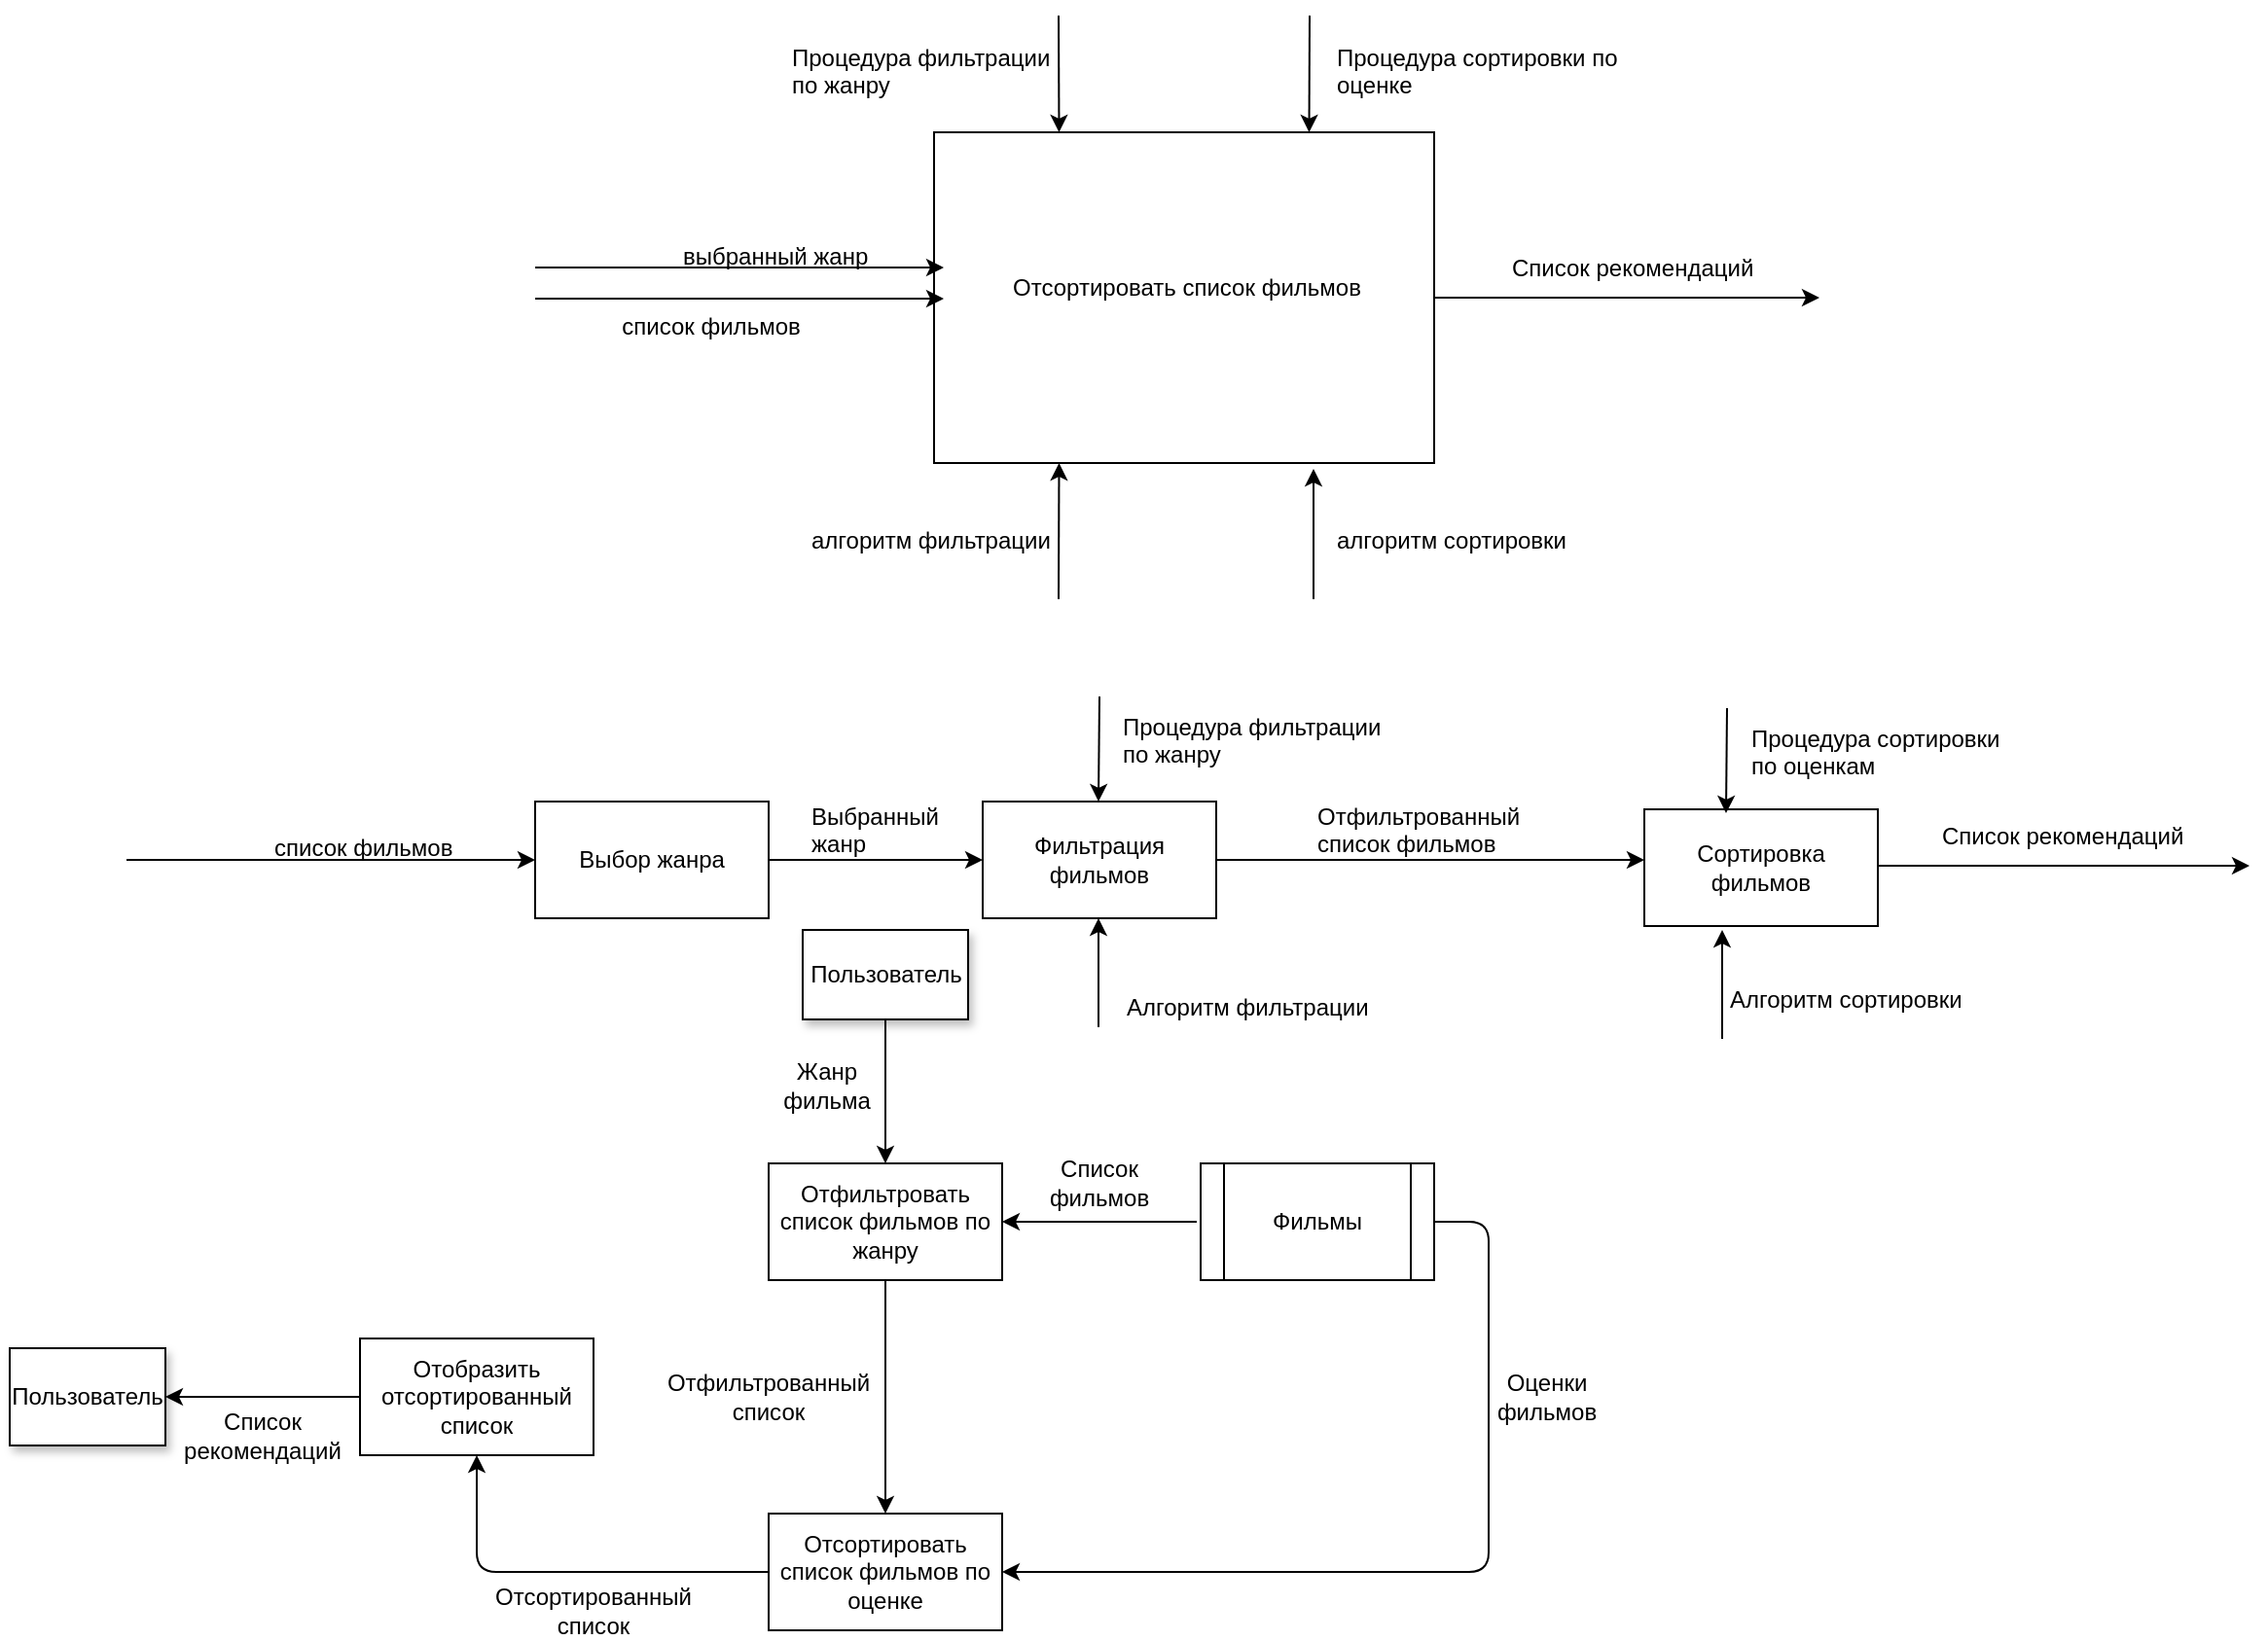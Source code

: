 <mxfile version="12.7.6"><diagram id="q3p_ba-P1tMvilxYeDFv" name="Page-1"><mxGraphModel dx="1865" dy="548" grid="1" gridSize="10" guides="1" tooltips="1" connect="1" arrows="1" fold="1" page="1" pageScale="1" pageWidth="827" pageHeight="1169" math="0" shadow="0"><root><mxCell id="0"/><mxCell id="1" parent="0"/><mxCell id="TPvtH9Ns4AOXwrVLFmYO-1" value="" style="rounded=0;whiteSpace=wrap;html=1;" vertex="1" parent="1"><mxGeometry x="455" y="200" width="257" height="170" as="geometry"/></mxCell><mxCell id="TPvtH9Ns4AOXwrVLFmYO-2" value="Отсортировать список фильмов" style="text;html=1;strokeColor=none;fillColor=none;align=center;verticalAlign=middle;whiteSpace=wrap;rounded=0;" vertex="1" parent="1"><mxGeometry x="480" y="220" width="210" height="120" as="geometry"/></mxCell><mxCell id="TPvtH9Ns4AOXwrVLFmYO-3" value="" style="endArrow=classic;html=1;entryX=0;entryY=0.5;entryDx=0;entryDy=0;" edge="1" parent="1" target="TPvtH9Ns4AOXwrVLFmYO-11"><mxGeometry width="50" height="50" relative="1" as="geometry"><mxPoint x="40" y="574" as="sourcePoint"/><mxPoint x="275" y="578.06" as="targetPoint"/></mxGeometry></mxCell><mxCell id="TPvtH9Ns4AOXwrVLFmYO-4" value="список фильмов" style="text;html=1;resizable=0;points=[];autosize=1;align=left;verticalAlign=top;spacingTop=-4;" vertex="1" parent="1"><mxGeometry x="114" y="558" width="110" height="20" as="geometry"/></mxCell><mxCell id="TPvtH9Ns4AOXwrVLFmYO-5" value="" style="endArrow=classic;html=1;exitX=1;exitY=0.5;exitDx=0;exitDy=0;" edge="1" parent="1" source="TPvtH9Ns4AOXwrVLFmYO-1"><mxGeometry width="50" height="50" relative="1" as="geometry"><mxPoint x="210" y="440" as="sourcePoint"/><mxPoint x="910" y="285" as="targetPoint"/></mxGeometry></mxCell><mxCell id="TPvtH9Ns4AOXwrVLFmYO-6" value="Список рекомендаций" style="text;html=1;resizable=0;points=[];autosize=1;align=left;verticalAlign=top;spacingTop=-4;" vertex="1" parent="1"><mxGeometry x="750" y="260" width="140" height="20" as="geometry"/></mxCell><mxCell id="TPvtH9Ns4AOXwrVLFmYO-7" value="" style="endArrow=classic;html=1;entryX=0.75;entryY=0;entryDx=0;entryDy=0;" edge="1" parent="1" target="TPvtH9Ns4AOXwrVLFmYO-1"><mxGeometry width="50" height="50" relative="1" as="geometry"><mxPoint x="648" y="140" as="sourcePoint"/><mxPoint x="260" y="390" as="targetPoint"/></mxGeometry></mxCell><mxCell id="TPvtH9Ns4AOXwrVLFmYO-8" value="Процедура сортировки по&lt;br&gt;оценке" style="text;html=1;resizable=0;points=[];autosize=1;align=left;verticalAlign=top;spacingTop=-4;" vertex="1" parent="1"><mxGeometry x="660" y="152" width="160" height="30" as="geometry"/></mxCell><mxCell id="TPvtH9Ns4AOXwrVLFmYO-9" value="" style="endArrow=classic;html=1;" edge="1" parent="1"><mxGeometry width="50" height="50" relative="1" as="geometry"><mxPoint x="650" y="440" as="sourcePoint"/><mxPoint x="650" y="373" as="targetPoint"/></mxGeometry></mxCell><mxCell id="TPvtH9Ns4AOXwrVLFmYO-10" value="алгоритм сортировки" style="text;html=1;resizable=0;points=[];autosize=1;align=left;verticalAlign=top;spacingTop=-4;" vertex="1" parent="1"><mxGeometry x="660" y="400" width="130" height="20" as="geometry"/></mxCell><mxCell id="TPvtH9Ns4AOXwrVLFmYO-11" value="Выбор жанра" style="rounded=0;whiteSpace=wrap;html=1;" vertex="1" parent="1"><mxGeometry x="250" y="544" width="120" height="60" as="geometry"/></mxCell><mxCell id="TPvtH9Ns4AOXwrVLFmYO-12" value="Фильтрация фильмов" style="rounded=0;whiteSpace=wrap;html=1;" vertex="1" parent="1"><mxGeometry x="480" y="544" width="120" height="60" as="geometry"/></mxCell><mxCell id="TPvtH9Ns4AOXwrVLFmYO-13" value="" style="endArrow=classic;html=1;entryX=0.5;entryY=1;entryDx=0;entryDy=0;" edge="1" parent="1"><mxGeometry width="50" height="50" relative="1" as="geometry"><mxPoint x="860" y="666" as="sourcePoint"/><mxPoint x="860" y="610" as="targetPoint"/></mxGeometry></mxCell><mxCell id="TPvtH9Ns4AOXwrVLFmYO-14" value="Алгоритм сортировки" style="text;html=1;resizable=0;points=[];autosize=1;align=left;verticalAlign=top;spacingTop=-4;" vertex="1" parent="1"><mxGeometry x="862" y="636" width="130" height="20" as="geometry"/></mxCell><mxCell id="TPvtH9Ns4AOXwrVLFmYO-15" value="" style="endArrow=classic;html=1;entryX=0.5;entryY=0;entryDx=0;entryDy=0;" edge="1" parent="1"><mxGeometry width="50" height="50" relative="1" as="geometry"><mxPoint x="540" y="490" as="sourcePoint"/><mxPoint x="539.5" y="544" as="targetPoint"/></mxGeometry></mxCell><mxCell id="TPvtH9Ns4AOXwrVLFmYO-16" value="Процедура фильтрации&lt;br&gt;по жанру" style="text;html=1;resizable=0;points=[];autosize=1;align=left;verticalAlign=top;spacingTop=-4;" vertex="1" parent="1"><mxGeometry x="550" y="496" width="150" height="30" as="geometry"/></mxCell><mxCell id="TPvtH9Ns4AOXwrVLFmYO-17" value="" style="endArrow=classic;html=1;exitX=1;exitY=0.5;exitDx=0;exitDy=0;" edge="1" parent="1" source="TPvtH9Ns4AOXwrVLFmYO-12"><mxGeometry width="50" height="50" relative="1" as="geometry"><mxPoint x="610" y="574" as="sourcePoint"/><mxPoint x="820" y="574" as="targetPoint"/></mxGeometry></mxCell><mxCell id="TPvtH9Ns4AOXwrVLFmYO-18" value="Сортировка фильмов" style="rounded=0;whiteSpace=wrap;html=1;" vertex="1" parent="1"><mxGeometry x="820" y="548" width="120" height="60" as="geometry"/></mxCell><mxCell id="TPvtH9Ns4AOXwrVLFmYO-19" value="Отфильтрованный&lt;br&gt;список фильмов" style="text;html=1;resizable=0;points=[];autosize=1;align=left;verticalAlign=top;spacingTop=-4;" vertex="1" parent="1"><mxGeometry x="650" y="542" width="120" height="30" as="geometry"/></mxCell><mxCell id="TPvtH9Ns4AOXwrVLFmYO-20" value="Алгоритм фильтрации" style="text;html=1;resizable=0;points=[];autosize=1;align=left;verticalAlign=top;spacingTop=-4;" vertex="1" parent="1"><mxGeometry x="552" y="640" width="140" height="20" as="geometry"/></mxCell><mxCell id="TPvtH9Ns4AOXwrVLFmYO-21" value="" style="endArrow=classic;html=1;entryX=0.5;entryY=1;entryDx=0;entryDy=0;" edge="1" parent="1"><mxGeometry width="50" height="50" relative="1" as="geometry"><mxPoint x="539.5" y="660" as="sourcePoint"/><mxPoint x="539.5" y="604" as="targetPoint"/></mxGeometry></mxCell><mxCell id="TPvtH9Ns4AOXwrVLFmYO-22" value="" style="endArrow=classic;html=1;entryX=0.5;entryY=0;entryDx=0;entryDy=0;" edge="1" parent="1"><mxGeometry width="50" height="50" relative="1" as="geometry"><mxPoint x="862.5" y="496" as="sourcePoint"/><mxPoint x="862" y="550" as="targetPoint"/></mxGeometry></mxCell><mxCell id="TPvtH9Ns4AOXwrVLFmYO-23" value="Процедура сортировки&amp;nbsp;&lt;br&gt;по оценкам" style="text;html=1;resizable=0;points=[];autosize=1;align=left;verticalAlign=top;spacingTop=-4;" vertex="1" parent="1"><mxGeometry x="872.5" y="502" width="150" height="30" as="geometry"/></mxCell><mxCell id="TPvtH9Ns4AOXwrVLFmYO-24" value="" style="endArrow=classic;html=1;" edge="1" parent="1"><mxGeometry width="50" height="50" relative="1" as="geometry"><mxPoint x="940" y="577" as="sourcePoint"/><mxPoint x="1131" y="577" as="targetPoint"/></mxGeometry></mxCell><mxCell id="TPvtH9Ns4AOXwrVLFmYO-25" value="Список рекомендаций" style="text;html=1;resizable=0;points=[];autosize=1;align=left;verticalAlign=top;spacingTop=-4;" vertex="1" parent="1"><mxGeometry x="971" y="552" width="140" height="20" as="geometry"/></mxCell><mxCell id="TPvtH9Ns4AOXwrVLFmYO-26" value="" style="endArrow=classic;html=1;entryX=0;entryY=0.5;entryDx=0;entryDy=0;" edge="1" parent="1"><mxGeometry width="50" height="50" relative="1" as="geometry"><mxPoint x="250" y="269.5" as="sourcePoint"/><mxPoint x="460" y="269.5" as="targetPoint"/></mxGeometry></mxCell><mxCell id="TPvtH9Ns4AOXwrVLFmYO-27" value="выбранный жанр" style="text;html=1;resizable=0;points=[];autosize=1;align=left;verticalAlign=top;spacingTop=-4;" vertex="1" parent="1"><mxGeometry x="324" y="253.5" width="110" height="20" as="geometry"/></mxCell><mxCell id="TPvtH9Ns4AOXwrVLFmYO-28" value="" style="endArrow=classic;html=1;entryX=0;entryY=0.7;entryDx=0;entryDy=0;entryPerimeter=0;" edge="1" parent="1"><mxGeometry width="50" height="50" relative="1" as="geometry"><mxPoint x="250" y="285.5" as="sourcePoint"/><mxPoint x="460" y="285.5" as="targetPoint"/></mxGeometry></mxCell><mxCell id="TPvtH9Ns4AOXwrVLFmYO-29" value="список фильмов" style="text;html=1;resizable=0;points=[];align=center;verticalAlign=middle;labelBackgroundColor=#ffffff;" vertex="1" connectable="0" parent="TPvtH9Ns4AOXwrVLFmYO-28"><mxGeometry x="-0.183" y="-4" relative="1" as="geometry"><mxPoint x="4" y="10" as="offset"/></mxGeometry></mxCell><mxCell id="TPvtH9Ns4AOXwrVLFmYO-30" value="" style="endArrow=classic;html=1;entryX=0.25;entryY=0;entryDx=0;entryDy=0;" edge="1" parent="1" target="TPvtH9Ns4AOXwrVLFmYO-1"><mxGeometry width="50" height="50" relative="1" as="geometry"><mxPoint x="519" y="140" as="sourcePoint"/><mxPoint x="657.75" y="210" as="targetPoint"/></mxGeometry></mxCell><mxCell id="TPvtH9Ns4AOXwrVLFmYO-31" value="Процедура фильтрации&lt;br&gt;по жанру" style="text;html=1;resizable=0;points=[];autosize=1;align=left;verticalAlign=top;spacingTop=-4;" vertex="1" parent="1"><mxGeometry x="380" y="152" width="150" height="30" as="geometry"/></mxCell><mxCell id="TPvtH9Ns4AOXwrVLFmYO-32" value="" style="endArrow=classic;html=1;entryX=0.25;entryY=1;entryDx=0;entryDy=0;" edge="1" parent="1" target="TPvtH9Ns4AOXwrVLFmYO-1"><mxGeometry width="50" height="50" relative="1" as="geometry"><mxPoint x="519" y="440" as="sourcePoint"/><mxPoint x="660" y="383" as="targetPoint"/></mxGeometry></mxCell><mxCell id="TPvtH9Ns4AOXwrVLFmYO-33" value="алгоритм фильтрации" style="text;html=1;resizable=0;points=[];autosize=1;align=left;verticalAlign=top;spacingTop=-4;" vertex="1" parent="1"><mxGeometry x="390" y="400" width="140" height="20" as="geometry"/></mxCell><mxCell id="TPvtH9Ns4AOXwrVLFmYO-34" value="Выбранный&lt;br&gt;жанр" style="text;html=1;resizable=0;points=[];autosize=1;align=left;verticalAlign=top;spacingTop=-4;" vertex="1" parent="1"><mxGeometry x="390" y="542" width="80" height="30" as="geometry"/></mxCell><mxCell id="TPvtH9Ns4AOXwrVLFmYO-35" value="" style="endArrow=classic;html=1;exitX=1;exitY=0.5;exitDx=0;exitDy=0;entryX=0;entryY=0.5;entryDx=0;entryDy=0;" edge="1" parent="1" source="TPvtH9Ns4AOXwrVLFmYO-11" target="TPvtH9Ns4AOXwrVLFmYO-12"><mxGeometry width="50" height="50" relative="1" as="geometry"><mxPoint x="370" y="574" as="sourcePoint"/><mxPoint x="480" y="574" as="targetPoint"/></mxGeometry></mxCell><mxCell id="TPvtH9Ns4AOXwrVLFmYO-36" value="Отфильтровать список фильмов по жанру" style="rounded=0;whiteSpace=wrap;html=1;" vertex="1" parent="1"><mxGeometry x="370" y="730" width="120" height="60" as="geometry"/></mxCell><mxCell id="TPvtH9Ns4AOXwrVLFmYO-37" value="Фильмы" style="shape=process;whiteSpace=wrap;html=1;backgroundOutline=1;strokeColor=#000000;fillColor=#ffffff;gradientColor=none;rounded=0;glass=0;comic=0;shadow=0;editable=1;expand=1;recursiveResize=1;resizable=1;connectable=1;noLabel=0;" vertex="1" parent="1"><mxGeometry x="592" y="730" width="120" height="60" as="geometry"/></mxCell><mxCell id="TPvtH9Ns4AOXwrVLFmYO-38" value="" style="endArrow=classic;html=1;entryX=0.5;entryY=0;entryDx=0;entryDy=0;" edge="1" parent="1" target="TPvtH9Ns4AOXwrVLFmYO-36"><mxGeometry width="50" height="50" relative="1" as="geometry"><mxPoint x="430" y="650" as="sourcePoint"/><mxPoint x="540" y="750" as="targetPoint"/></mxGeometry></mxCell><mxCell id="TPvtH9Ns4AOXwrVLFmYO-39" value="Жанр фильма" style="text;html=1;strokeColor=none;fillColor=none;align=center;verticalAlign=middle;whiteSpace=wrap;rounded=0;shadow=0;glass=0;comic=0;" vertex="1" parent="1"><mxGeometry x="380" y="680" width="40" height="20" as="geometry"/></mxCell><mxCell id="TPvtH9Ns4AOXwrVLFmYO-40" value="" style="endArrow=classic;html=1;entryX=1;entryY=0.5;entryDx=0;entryDy=0;" edge="1" parent="1" target="TPvtH9Ns4AOXwrVLFmYO-36"><mxGeometry width="50" height="50" relative="1" as="geometry"><mxPoint x="590" y="760" as="sourcePoint"/><mxPoint x="540" y="750" as="targetPoint"/></mxGeometry></mxCell><mxCell id="TPvtH9Ns4AOXwrVLFmYO-41" value="Список фильмов" style="text;html=1;strokeColor=none;fillColor=none;align=center;verticalAlign=middle;whiteSpace=wrap;rounded=0;shadow=0;glass=0;comic=0;" vertex="1" parent="1"><mxGeometry x="520" y="730" width="40" height="20" as="geometry"/></mxCell><mxCell id="TPvtH9Ns4AOXwrVLFmYO-42" value="Отсортировать список фильмов по оценке" style="rounded=0;whiteSpace=wrap;html=1;shadow=0;glass=0;comic=0;strokeColor=#000000;fillColor=#ffffff;gradientColor=none;" vertex="1" parent="1"><mxGeometry x="370" y="910" width="120" height="60" as="geometry"/></mxCell><mxCell id="TPvtH9Ns4AOXwrVLFmYO-43" value="" style="endArrow=classic;html=1;exitX=0.5;exitY=1;exitDx=0;exitDy=0;entryX=0.5;entryY=0;entryDx=0;entryDy=0;" edge="1" parent="1" source="TPvtH9Ns4AOXwrVLFmYO-36" target="TPvtH9Ns4AOXwrVLFmYO-42"><mxGeometry width="50" height="50" relative="1" as="geometry"><mxPoint x="490" y="800" as="sourcePoint"/><mxPoint x="540" y="750" as="targetPoint"/></mxGeometry></mxCell><mxCell id="TPvtH9Ns4AOXwrVLFmYO-44" value="Отфильтрованный список" style="text;html=1;strokeColor=none;fillColor=none;align=center;verticalAlign=middle;whiteSpace=wrap;rounded=0;shadow=0;glass=0;comic=0;" vertex="1" parent="1"><mxGeometry x="350" y="840" width="40" height="20" as="geometry"/></mxCell><mxCell id="TPvtH9Ns4AOXwrVLFmYO-45" value="" style="endArrow=classic;html=1;exitX=1;exitY=0.5;exitDx=0;exitDy=0;entryX=1;entryY=0.5;entryDx=0;entryDy=0;" edge="1" parent="1" source="TPvtH9Ns4AOXwrVLFmYO-37" target="TPvtH9Ns4AOXwrVLFmYO-42"><mxGeometry width="50" height="50" relative="1" as="geometry"><mxPoint x="490" y="800" as="sourcePoint"/><mxPoint x="540" y="750" as="targetPoint"/><Array as="points"><mxPoint x="740" y="760"/><mxPoint x="740" y="940"/></Array></mxGeometry></mxCell><mxCell id="TPvtH9Ns4AOXwrVLFmYO-46" value="Оценки фильмов" style="text;html=1;strokeColor=none;fillColor=none;align=center;verticalAlign=middle;whiteSpace=wrap;rounded=0;shadow=0;glass=0;comic=0;" vertex="1" parent="1"><mxGeometry x="750" y="840" width="40" height="20" as="geometry"/></mxCell><mxCell id="TPvtH9Ns4AOXwrVLFmYO-47" value="Отобразить отсортированный список" style="rounded=0;whiteSpace=wrap;html=1;shadow=0;glass=0;comic=0;strokeColor=#000000;fillColor=#ffffff;gradientColor=none;" vertex="1" parent="1"><mxGeometry x="160" y="820" width="120" height="60" as="geometry"/></mxCell><mxCell id="TPvtH9Ns4AOXwrVLFmYO-48" value="" style="endArrow=classic;html=1;entryX=0.5;entryY=1;entryDx=0;entryDy=0;exitX=0;exitY=0.5;exitDx=0;exitDy=0;" edge="1" parent="1" source="TPvtH9Ns4AOXwrVLFmYO-42" target="TPvtH9Ns4AOXwrVLFmYO-47"><mxGeometry width="50" height="50" relative="1" as="geometry"><mxPoint x="230" y="960" as="sourcePoint"/><mxPoint x="280" y="910" as="targetPoint"/><Array as="points"><mxPoint x="220" y="940"/></Array></mxGeometry></mxCell><mxCell id="TPvtH9Ns4AOXwrVLFmYO-49" value="Отсортированный список" style="text;html=1;strokeColor=none;fillColor=none;align=center;verticalAlign=middle;whiteSpace=wrap;rounded=0;shadow=0;glass=0;comic=0;" vertex="1" parent="1"><mxGeometry x="260" y="950" width="40" height="20" as="geometry"/></mxCell><mxCell id="TPvtH9Ns4AOXwrVLFmYO-50" value="" style="endArrow=classic;html=1;exitX=0;exitY=0.5;exitDx=0;exitDy=0;" edge="1" parent="1" source="TPvtH9Ns4AOXwrVLFmYO-47"><mxGeometry width="50" height="50" relative="1" as="geometry"><mxPoint x="50" y="890" as="sourcePoint"/><mxPoint x="60" y="850" as="targetPoint"/></mxGeometry></mxCell><mxCell id="TPvtH9Ns4AOXwrVLFmYO-51" value="Список рекомендаций" style="text;html=1;strokeColor=none;fillColor=none;align=center;verticalAlign=middle;whiteSpace=wrap;rounded=0;shadow=0;glass=0;comic=0;" vertex="1" parent="1"><mxGeometry x="90" y="860" width="40" height="20" as="geometry"/></mxCell><mxCell id="TPvtH9Ns4AOXwrVLFmYO-57" value="Пользователь" style="rounded=0;whiteSpace=wrap;html=1;shadow=1;" vertex="1" parent="1"><mxGeometry x="387.5" y="610" width="85" height="46" as="geometry"/></mxCell><mxCell id="TPvtH9Ns4AOXwrVLFmYO-58" value="Пользователь" style="rounded=0;whiteSpace=wrap;html=1;shadow=1;" vertex="1" parent="1"><mxGeometry x="-20" y="825" width="80" height="50" as="geometry"/></mxCell></root></mxGraphModel></diagram></mxfile>